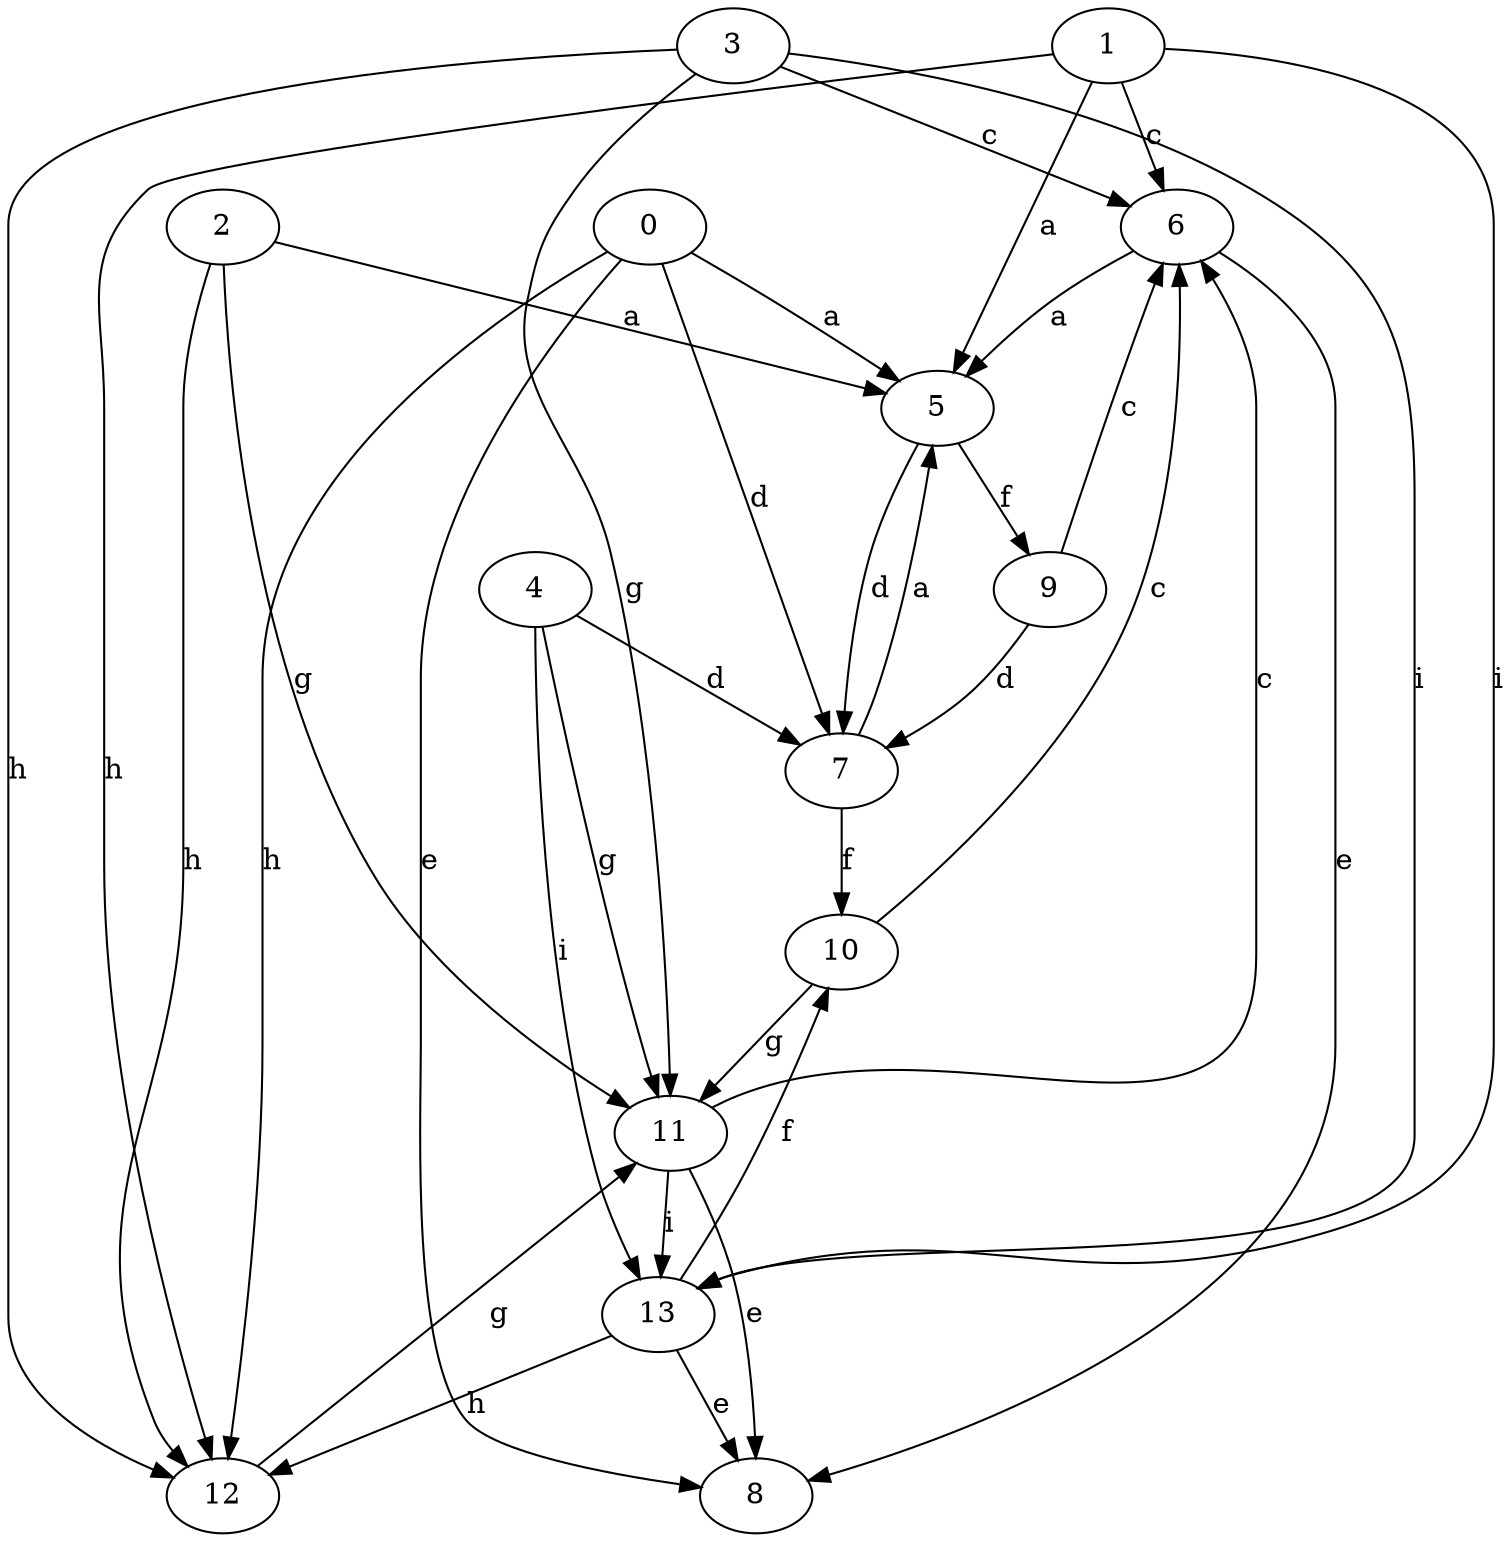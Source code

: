strict digraph  {
3;
4;
0;
1;
5;
6;
7;
8;
9;
10;
2;
11;
12;
13;
3 -> 6  [label=c];
3 -> 11  [label=g];
3 -> 12  [label=h];
3 -> 13  [label=i];
4 -> 7  [label=d];
4 -> 11  [label=g];
4 -> 13  [label=i];
0 -> 5  [label=a];
0 -> 7  [label=d];
0 -> 8  [label=e];
0 -> 12  [label=h];
1 -> 5  [label=a];
1 -> 6  [label=c];
1 -> 12  [label=h];
1 -> 13  [label=i];
5 -> 7  [label=d];
5 -> 9  [label=f];
6 -> 5  [label=a];
6 -> 8  [label=e];
7 -> 5  [label=a];
7 -> 10  [label=f];
9 -> 6  [label=c];
9 -> 7  [label=d];
10 -> 6  [label=c];
10 -> 11  [label=g];
2 -> 5  [label=a];
2 -> 11  [label=g];
2 -> 12  [label=h];
11 -> 6  [label=c];
11 -> 8  [label=e];
11 -> 13  [label=i];
12 -> 11  [label=g];
13 -> 8  [label=e];
13 -> 10  [label=f];
13 -> 12  [label=h];
}
